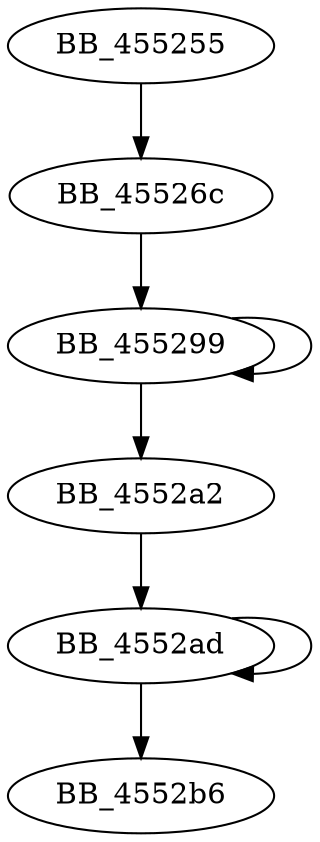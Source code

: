 DiGraph sub_455255{
BB_455255->BB_45526c
BB_45526c->BB_455299
BB_455299->BB_455299
BB_455299->BB_4552a2
BB_4552a2->BB_4552ad
BB_4552ad->BB_4552ad
BB_4552ad->BB_4552b6
}
